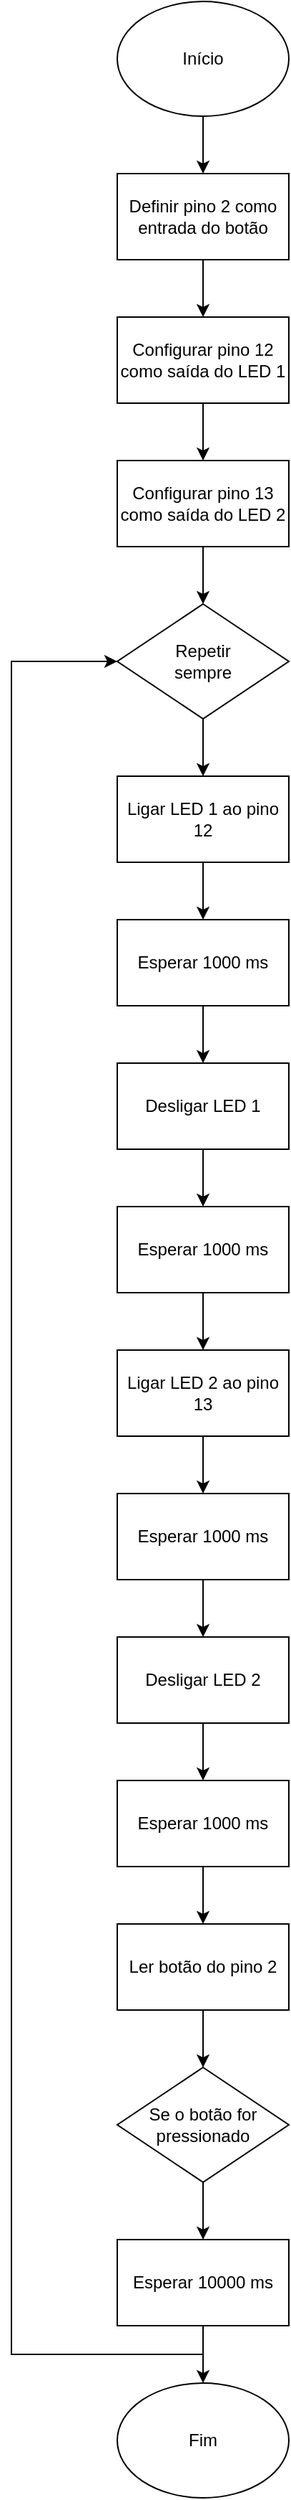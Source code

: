 <mxfile version="28.2.5">
  <diagram name="Página-1" id="lgsfylnA9JrC5za6dz95">
    <mxGraphModel dx="1002" dy="1358" grid="1" gridSize="10" guides="1" tooltips="1" connect="1" arrows="1" fold="1" page="1" pageScale="1" pageWidth="827" pageHeight="1169" math="0" shadow="0">
      <root>
        <mxCell id="0" />
        <mxCell id="1" parent="0" />
        <mxCell id="7GB0SN49nU3vowdlAvA3-3" style="edgeStyle=orthogonalEdgeStyle;rounded=0;orthogonalLoop=1;jettySize=auto;html=1;entryX=0.5;entryY=0;entryDx=0;entryDy=0;" parent="1" source="7GB0SN49nU3vowdlAvA3-1" target="7GB0SN49nU3vowdlAvA3-2" edge="1">
          <mxGeometry relative="1" as="geometry" />
        </mxCell>
        <mxCell id="7GB0SN49nU3vowdlAvA3-1" value="Início" style="ellipse;whiteSpace=wrap;html=1;" parent="1" vertex="1">
          <mxGeometry x="354" y="40" width="120" height="80" as="geometry" />
        </mxCell>
        <mxCell id="7GB0SN49nU3vowdlAvA3-6" style="edgeStyle=orthogonalEdgeStyle;rounded=0;orthogonalLoop=1;jettySize=auto;html=1;entryX=0.5;entryY=0;entryDx=0;entryDy=0;" parent="1" source="7GB0SN49nU3vowdlAvA3-2" target="7GB0SN49nU3vowdlAvA3-4" edge="1">
          <mxGeometry relative="1" as="geometry" />
        </mxCell>
        <mxCell id="7GB0SN49nU3vowdlAvA3-2" value="&lt;div&gt;Definir pino 2 como entrada do botão&lt;/div&gt;" style="rounded=0;whiteSpace=wrap;html=1;" parent="1" vertex="1">
          <mxGeometry x="354" y="160" width="120" height="60" as="geometry" />
        </mxCell>
        <mxCell id="7GB0SN49nU3vowdlAvA3-7" style="edgeStyle=orthogonalEdgeStyle;rounded=0;orthogonalLoop=1;jettySize=auto;html=1;entryX=0.5;entryY=0;entryDx=0;entryDy=0;" parent="1" source="7GB0SN49nU3vowdlAvA3-4" target="7GB0SN49nU3vowdlAvA3-5" edge="1">
          <mxGeometry relative="1" as="geometry" />
        </mxCell>
        <mxCell id="7GB0SN49nU3vowdlAvA3-4" value="&lt;div&gt;Configurar pino 12 como saída do LED 1&lt;/div&gt;" style="rounded=0;whiteSpace=wrap;html=1;" parent="1" vertex="1">
          <mxGeometry x="354" y="260" width="120" height="60" as="geometry" />
        </mxCell>
        <mxCell id="7a_tcJB_ISBaQT_1QwqY-2" style="edgeStyle=orthogonalEdgeStyle;rounded=0;orthogonalLoop=1;jettySize=auto;html=1;entryX=0.5;entryY=0;entryDx=0;entryDy=0;" parent="1" source="7GB0SN49nU3vowdlAvA3-5" target="7a_tcJB_ISBaQT_1QwqY-5" edge="1">
          <mxGeometry relative="1" as="geometry">
            <mxPoint x="414" y="460" as="targetPoint" />
          </mxGeometry>
        </mxCell>
        <mxCell id="7GB0SN49nU3vowdlAvA3-5" value="&lt;div&gt;Configurar pino 13 como saída do LED 2&lt;/div&gt;" style="rounded=0;whiteSpace=wrap;html=1;" parent="1" vertex="1">
          <mxGeometry x="354" y="360" width="120" height="60" as="geometry" />
        </mxCell>
        <mxCell id="7a_tcJB_ISBaQT_1QwqY-13" style="edgeStyle=orthogonalEdgeStyle;rounded=0;orthogonalLoop=1;jettySize=auto;html=1;entryX=0.5;entryY=0;entryDx=0;entryDy=0;" parent="1" source="7a_tcJB_ISBaQT_1QwqY-5" target="7a_tcJB_ISBaQT_1QwqY-7" edge="1">
          <mxGeometry relative="1" as="geometry" />
        </mxCell>
        <mxCell id="7a_tcJB_ISBaQT_1QwqY-5" value="Repetir&lt;div&gt;sempre&lt;/div&gt;" style="rhombus;whiteSpace=wrap;html=1;" parent="1" vertex="1">
          <mxGeometry x="354" y="460" width="120" height="80" as="geometry" />
        </mxCell>
        <mxCell id="7a_tcJB_ISBaQT_1QwqY-14" style="edgeStyle=orthogonalEdgeStyle;rounded=0;orthogonalLoop=1;jettySize=auto;html=1;entryX=0.5;entryY=0;entryDx=0;entryDy=0;" parent="1" source="7a_tcJB_ISBaQT_1QwqY-7" target="7a_tcJB_ISBaQT_1QwqY-8" edge="1">
          <mxGeometry relative="1" as="geometry" />
        </mxCell>
        <mxCell id="7a_tcJB_ISBaQT_1QwqY-7" value="&lt;div&gt;Ligar LED 1 ao pino 12&lt;/div&gt;" style="rounded=0;whiteSpace=wrap;html=1;" parent="1" vertex="1">
          <mxGeometry x="354" y="580" width="120" height="60" as="geometry" />
        </mxCell>
        <mxCell id="7a_tcJB_ISBaQT_1QwqY-16" style="edgeStyle=orthogonalEdgeStyle;rounded=0;orthogonalLoop=1;jettySize=auto;html=1;entryX=0.5;entryY=0;entryDx=0;entryDy=0;" parent="1" source="7a_tcJB_ISBaQT_1QwqY-8" target="7a_tcJB_ISBaQT_1QwqY-9" edge="1">
          <mxGeometry relative="1" as="geometry" />
        </mxCell>
        <mxCell id="7a_tcJB_ISBaQT_1QwqY-8" value="Esperar 1000 ms" style="rounded=0;whiteSpace=wrap;html=1;" parent="1" vertex="1">
          <mxGeometry x="354" y="680" width="120" height="60" as="geometry" />
        </mxCell>
        <mxCell id="7a_tcJB_ISBaQT_1QwqY-17" style="edgeStyle=orthogonalEdgeStyle;rounded=0;orthogonalLoop=1;jettySize=auto;html=1;entryX=0.5;entryY=0;entryDx=0;entryDy=0;" parent="1" source="7a_tcJB_ISBaQT_1QwqY-9" target="7a_tcJB_ISBaQT_1QwqY-10" edge="1">
          <mxGeometry relative="1" as="geometry" />
        </mxCell>
        <mxCell id="7a_tcJB_ISBaQT_1QwqY-9" value="&lt;div&gt;Desligar LED 1&lt;/div&gt;" style="rounded=0;whiteSpace=wrap;html=1;" parent="1" vertex="1">
          <mxGeometry x="354" y="780" width="120" height="60" as="geometry" />
        </mxCell>
        <mxCell id="7a_tcJB_ISBaQT_1QwqY-18" style="edgeStyle=orthogonalEdgeStyle;rounded=0;orthogonalLoop=1;jettySize=auto;html=1;entryX=0.5;entryY=0;entryDx=0;entryDy=0;" parent="1" source="7a_tcJB_ISBaQT_1QwqY-10" target="7a_tcJB_ISBaQT_1QwqY-11" edge="1">
          <mxGeometry relative="1" as="geometry" />
        </mxCell>
        <mxCell id="7a_tcJB_ISBaQT_1QwqY-10" value="Esperar 1000 ms" style="rounded=0;whiteSpace=wrap;html=1;" parent="1" vertex="1">
          <mxGeometry x="354" y="880" width="120" height="60" as="geometry" />
        </mxCell>
        <mxCell id="7a_tcJB_ISBaQT_1QwqY-19" style="edgeStyle=orthogonalEdgeStyle;rounded=0;orthogonalLoop=1;jettySize=auto;html=1;entryX=0.5;entryY=0;entryDx=0;entryDy=0;" parent="1" source="7a_tcJB_ISBaQT_1QwqY-11" target="7a_tcJB_ISBaQT_1QwqY-12" edge="1">
          <mxGeometry relative="1" as="geometry" />
        </mxCell>
        <mxCell id="7a_tcJB_ISBaQT_1QwqY-11" value="Ligar LED 2 ao pino 13" style="rounded=0;whiteSpace=wrap;html=1;" parent="1" vertex="1">
          <mxGeometry x="354" y="980" width="120" height="60" as="geometry" />
        </mxCell>
        <mxCell id="IGNxV1C5YzDP-3c1ylNG-5" style="edgeStyle=orthogonalEdgeStyle;rounded=0;orthogonalLoop=1;jettySize=auto;html=1;entryX=0.5;entryY=0;entryDx=0;entryDy=0;" edge="1" parent="1" source="7a_tcJB_ISBaQT_1QwqY-12" target="IGNxV1C5YzDP-3c1ylNG-1">
          <mxGeometry relative="1" as="geometry" />
        </mxCell>
        <mxCell id="7a_tcJB_ISBaQT_1QwqY-12" value="Esperar 1000 ms" style="rounded=0;whiteSpace=wrap;html=1;" parent="1" vertex="1">
          <mxGeometry x="354" y="1080" width="120" height="60" as="geometry" />
        </mxCell>
        <mxCell id="IGNxV1C5YzDP-3c1ylNG-12" style="edgeStyle=orthogonalEdgeStyle;rounded=0;orthogonalLoop=1;jettySize=auto;html=1;entryX=0;entryY=0.5;entryDx=0;entryDy=0;" edge="1" parent="1" target="7a_tcJB_ISBaQT_1QwqY-5">
          <mxGeometry relative="1" as="geometry">
            <mxPoint x="414" y="1680" as="sourcePoint" />
            <Array as="points">
              <mxPoint x="414" y="1680" />
              <mxPoint x="280" y="1680" />
              <mxPoint x="280" y="500" />
            </Array>
          </mxGeometry>
        </mxCell>
        <mxCell id="7a_tcJB_ISBaQT_1QwqY-21" value="Fim" style="ellipse;whiteSpace=wrap;html=1;" parent="1" vertex="1">
          <mxGeometry x="354" y="1700" width="120" height="80" as="geometry" />
        </mxCell>
        <mxCell id="IGNxV1C5YzDP-3c1ylNG-6" style="edgeStyle=orthogonalEdgeStyle;rounded=0;orthogonalLoop=1;jettySize=auto;html=1;entryX=0.5;entryY=0;entryDx=0;entryDy=0;" edge="1" parent="1" source="IGNxV1C5YzDP-3c1ylNG-1" target="IGNxV1C5YzDP-3c1ylNG-2">
          <mxGeometry relative="1" as="geometry" />
        </mxCell>
        <mxCell id="IGNxV1C5YzDP-3c1ylNG-1" value="Desligar LED 2" style="rounded=0;whiteSpace=wrap;html=1;" vertex="1" parent="1">
          <mxGeometry x="354" y="1180" width="120" height="60" as="geometry" />
        </mxCell>
        <mxCell id="IGNxV1C5YzDP-3c1ylNG-7" style="edgeStyle=orthogonalEdgeStyle;rounded=0;orthogonalLoop=1;jettySize=auto;html=1;entryX=0.5;entryY=0;entryDx=0;entryDy=0;" edge="1" parent="1" source="IGNxV1C5YzDP-3c1ylNG-2" target="IGNxV1C5YzDP-3c1ylNG-3">
          <mxGeometry relative="1" as="geometry" />
        </mxCell>
        <mxCell id="IGNxV1C5YzDP-3c1ylNG-2" value="Esperar 1000 ms" style="rounded=0;whiteSpace=wrap;html=1;" vertex="1" parent="1">
          <mxGeometry x="354" y="1280" width="120" height="60" as="geometry" />
        </mxCell>
        <mxCell id="IGNxV1C5YzDP-3c1ylNG-8" style="edgeStyle=orthogonalEdgeStyle;rounded=0;orthogonalLoop=1;jettySize=auto;html=1;entryX=0.5;entryY=0;entryDx=0;entryDy=0;" edge="1" parent="1" source="IGNxV1C5YzDP-3c1ylNG-3" target="IGNxV1C5YzDP-3c1ylNG-4">
          <mxGeometry relative="1" as="geometry" />
        </mxCell>
        <mxCell id="IGNxV1C5YzDP-3c1ylNG-3" value="Ler botão do pino 2" style="rounded=0;whiteSpace=wrap;html=1;" vertex="1" parent="1">
          <mxGeometry x="354" y="1380" width="120" height="60" as="geometry" />
        </mxCell>
        <mxCell id="IGNxV1C5YzDP-3c1ylNG-10" style="edgeStyle=orthogonalEdgeStyle;rounded=0;orthogonalLoop=1;jettySize=auto;html=1;entryX=0.5;entryY=0;entryDx=0;entryDy=0;" edge="1" parent="1" source="IGNxV1C5YzDP-3c1ylNG-4" target="IGNxV1C5YzDP-3c1ylNG-9">
          <mxGeometry relative="1" as="geometry" />
        </mxCell>
        <mxCell id="IGNxV1C5YzDP-3c1ylNG-4" value="Se o&amp;nbsp;&lt;span style=&quot;background-color: transparent; color: light-dark(rgb(0, 0, 0), rgb(255, 255, 255));&quot;&gt;botão&amp;nbsp;&lt;/span&gt;&lt;span style=&quot;background-color: transparent; color: light-dark(rgb(0, 0, 0), rgb(255, 255, 255));&quot;&gt;for&lt;/span&gt;&lt;div&gt;&lt;div&gt;&lt;span style=&quot;background-color: transparent; color: light-dark(rgb(0, 0, 0), rgb(255, 255, 255));&quot;&gt;pressionado&lt;/span&gt;&lt;/div&gt;&lt;/div&gt;" style="rhombus;whiteSpace=wrap;html=1;" vertex="1" parent="1">
          <mxGeometry x="354" y="1480" width="120" height="80" as="geometry" />
        </mxCell>
        <mxCell id="IGNxV1C5YzDP-3c1ylNG-11" style="edgeStyle=orthogonalEdgeStyle;rounded=0;orthogonalLoop=1;jettySize=auto;html=1;entryX=0.5;entryY=0;entryDx=0;entryDy=0;" edge="1" parent="1" source="IGNxV1C5YzDP-3c1ylNG-9" target="7a_tcJB_ISBaQT_1QwqY-21">
          <mxGeometry relative="1" as="geometry" />
        </mxCell>
        <mxCell id="IGNxV1C5YzDP-3c1ylNG-9" value="Esperar 10000 ms" style="rounded=0;whiteSpace=wrap;html=1;" vertex="1" parent="1">
          <mxGeometry x="354" y="1600" width="120" height="60" as="geometry" />
        </mxCell>
      </root>
    </mxGraphModel>
  </diagram>
</mxfile>
